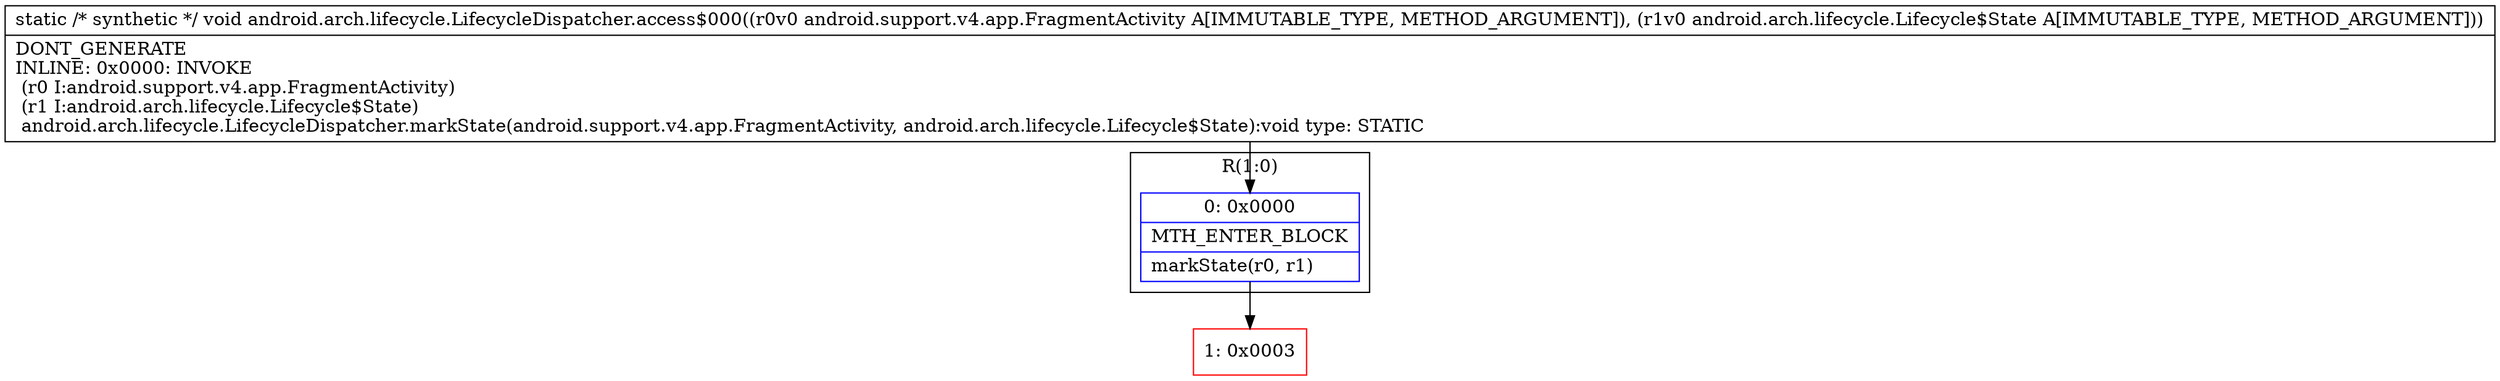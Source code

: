 digraph "CFG forandroid.arch.lifecycle.LifecycleDispatcher.access$000(Landroid\/support\/v4\/app\/FragmentActivity;Landroid\/arch\/lifecycle\/Lifecycle$State;)V" {
subgraph cluster_Region_1352790408 {
label = "R(1:0)";
node [shape=record,color=blue];
Node_0 [shape=record,label="{0\:\ 0x0000|MTH_ENTER_BLOCK\l|markState(r0, r1)\l}"];
}
Node_1 [shape=record,color=red,label="{1\:\ 0x0003}"];
MethodNode[shape=record,label="{static \/* synthetic *\/ void android.arch.lifecycle.LifecycleDispatcher.access$000((r0v0 android.support.v4.app.FragmentActivity A[IMMUTABLE_TYPE, METHOD_ARGUMENT]), (r1v0 android.arch.lifecycle.Lifecycle$State A[IMMUTABLE_TYPE, METHOD_ARGUMENT]))  | DONT_GENERATE\lINLINE: 0x0000: INVOKE  \l  (r0 I:android.support.v4.app.FragmentActivity)\l  (r1 I:android.arch.lifecycle.Lifecycle$State)\l android.arch.lifecycle.LifecycleDispatcher.markState(android.support.v4.app.FragmentActivity, android.arch.lifecycle.Lifecycle$State):void type: STATIC\l}"];
MethodNode -> Node_0;
Node_0 -> Node_1;
}

